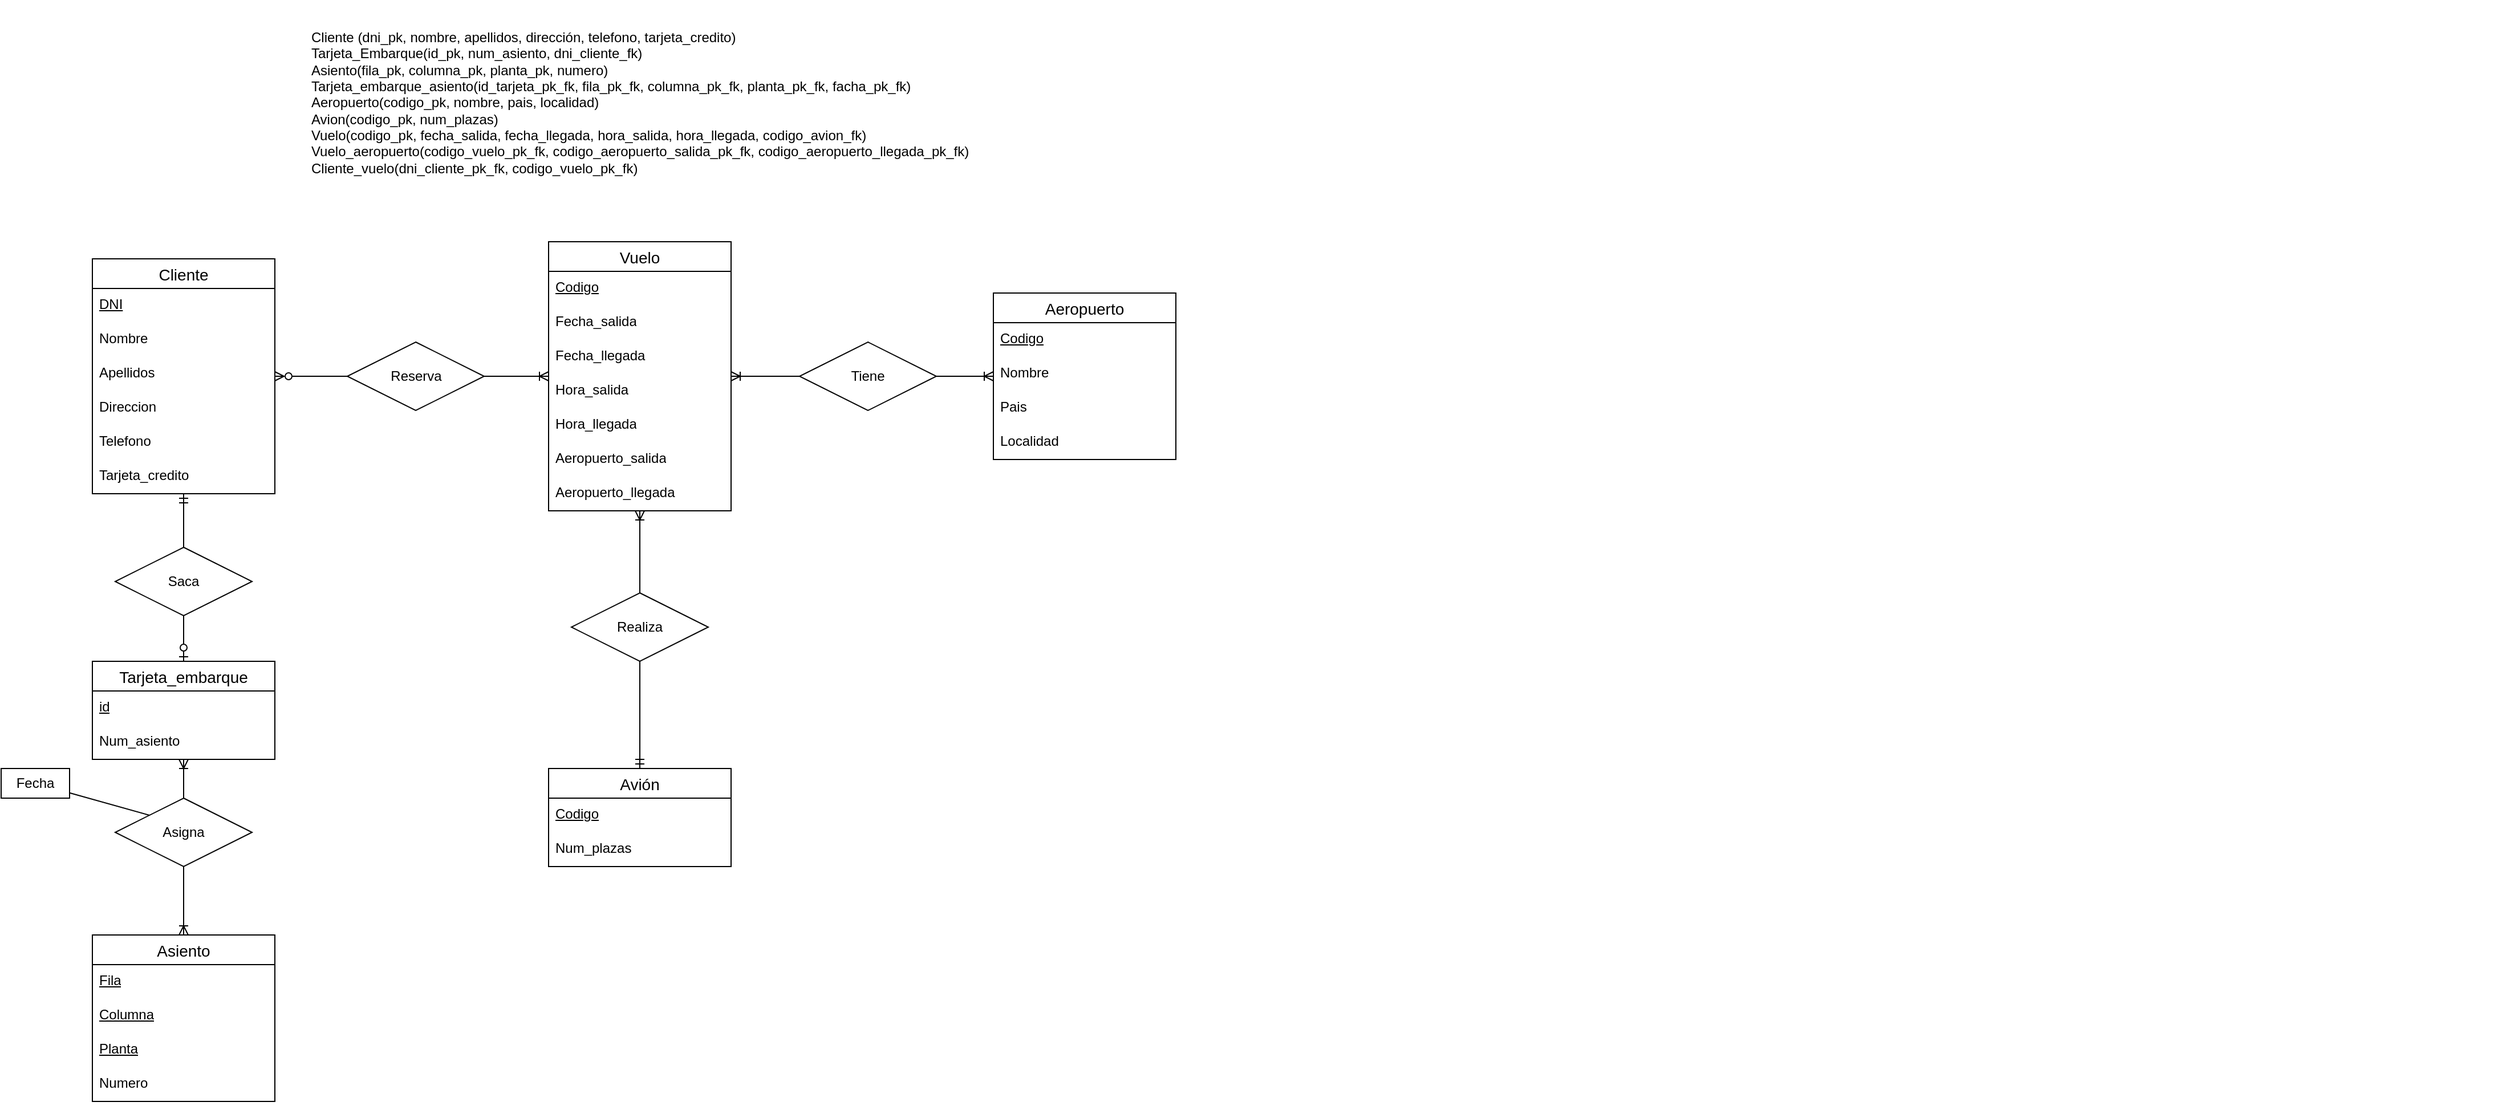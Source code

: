 <mxfile version="22.0.6" type="github">
  <diagram name="Página-1" id="l6IsVmBgS7k2f2XV-Fps">
    <mxGraphModel dx="1434" dy="1937" grid="1" gridSize="10" guides="1" tooltips="1" connect="1" arrows="1" fold="1" page="1" pageScale="1" pageWidth="827" pageHeight="1169" math="0" shadow="0">
      <root>
        <mxCell id="0" />
        <mxCell id="1" parent="0" />
        <mxCell id="sCebcdsK1RZy2Htt7rPU-1" value="Cliente" style="swimlane;fontStyle=0;childLayout=stackLayout;horizontal=1;startSize=26;horizontalStack=0;resizeParent=1;resizeParentMax=0;resizeLast=0;collapsible=1;marginBottom=0;align=center;fontSize=14;" parent="1" vertex="1">
          <mxGeometry x="190" y="127" width="160" height="206" as="geometry" />
        </mxCell>
        <mxCell id="sCebcdsK1RZy2Htt7rPU-2" value="&lt;u&gt;DNI&lt;/u&gt;" style="text;strokeColor=none;fillColor=none;spacingLeft=4;spacingRight=4;overflow=hidden;rotatable=0;points=[[0,0.5],[1,0.5]];portConstraint=eastwest;fontSize=12;whiteSpace=wrap;html=1;" parent="sCebcdsK1RZy2Htt7rPU-1" vertex="1">
          <mxGeometry y="26" width="160" height="30" as="geometry" />
        </mxCell>
        <mxCell id="sCebcdsK1RZy2Htt7rPU-3" value="Nombre" style="text;strokeColor=none;fillColor=none;spacingLeft=4;spacingRight=4;overflow=hidden;rotatable=0;points=[[0,0.5],[1,0.5]];portConstraint=eastwest;fontSize=12;whiteSpace=wrap;html=1;" parent="sCebcdsK1RZy2Htt7rPU-1" vertex="1">
          <mxGeometry y="56" width="160" height="30" as="geometry" />
        </mxCell>
        <mxCell id="sCebcdsK1RZy2Htt7rPU-4" value="Apellidos" style="text;strokeColor=none;fillColor=none;spacingLeft=4;spacingRight=4;overflow=hidden;rotatable=0;points=[[0,0.5],[1,0.5]];portConstraint=eastwest;fontSize=12;whiteSpace=wrap;html=1;" parent="sCebcdsK1RZy2Htt7rPU-1" vertex="1">
          <mxGeometry y="86" width="160" height="30" as="geometry" />
        </mxCell>
        <mxCell id="sCebcdsK1RZy2Htt7rPU-28" value="Direccion" style="text;strokeColor=none;fillColor=none;spacingLeft=4;spacingRight=4;overflow=hidden;rotatable=0;points=[[0,0.5],[1,0.5]];portConstraint=eastwest;fontSize=12;whiteSpace=wrap;html=1;" parent="sCebcdsK1RZy2Htt7rPU-1" vertex="1">
          <mxGeometry y="116" width="160" height="30" as="geometry" />
        </mxCell>
        <mxCell id="sCebcdsK1RZy2Htt7rPU-29" value="Telefono" style="text;strokeColor=none;fillColor=none;spacingLeft=4;spacingRight=4;overflow=hidden;rotatable=0;points=[[0,0.5],[1,0.5]];portConstraint=eastwest;fontSize=12;whiteSpace=wrap;html=1;" parent="sCebcdsK1RZy2Htt7rPU-1" vertex="1">
          <mxGeometry y="146" width="160" height="30" as="geometry" />
        </mxCell>
        <mxCell id="sCebcdsK1RZy2Htt7rPU-31" value="Tarjeta_credito" style="text;strokeColor=none;fillColor=none;spacingLeft=4;spacingRight=4;overflow=hidden;rotatable=0;points=[[0,0.5],[1,0.5]];portConstraint=eastwest;fontSize=12;whiteSpace=wrap;html=1;" parent="sCebcdsK1RZy2Htt7rPU-1" vertex="1">
          <mxGeometry y="176" width="160" height="30" as="geometry" />
        </mxCell>
        <mxCell id="sCebcdsK1RZy2Htt7rPU-9" value="Vuelo" style="swimlane;fontStyle=0;childLayout=stackLayout;horizontal=1;startSize=26;horizontalStack=0;resizeParent=1;resizeParentMax=0;resizeLast=0;collapsible=1;marginBottom=0;align=center;fontSize=14;" parent="1" vertex="1">
          <mxGeometry x="590" y="112" width="160" height="236" as="geometry" />
        </mxCell>
        <mxCell id="sCebcdsK1RZy2Htt7rPU-10" value="&lt;u&gt;Codigo&lt;/u&gt;" style="text;strokeColor=none;fillColor=none;spacingLeft=4;spacingRight=4;overflow=hidden;rotatable=0;points=[[0,0.5],[1,0.5]];portConstraint=eastwest;fontSize=12;whiteSpace=wrap;html=1;" parent="sCebcdsK1RZy2Htt7rPU-9" vertex="1">
          <mxGeometry y="26" width="160" height="30" as="geometry" />
        </mxCell>
        <mxCell id="sCebcdsK1RZy2Htt7rPU-11" value="Fecha_salida" style="text;strokeColor=none;fillColor=none;spacingLeft=4;spacingRight=4;overflow=hidden;rotatable=0;points=[[0,0.5],[1,0.5]];portConstraint=eastwest;fontSize=12;whiteSpace=wrap;html=1;" parent="sCebcdsK1RZy2Htt7rPU-9" vertex="1">
          <mxGeometry y="56" width="160" height="30" as="geometry" />
        </mxCell>
        <mxCell id="sCebcdsK1RZy2Htt7rPU-21" value="Fecha_llegada" style="text;strokeColor=none;fillColor=none;spacingLeft=4;spacingRight=4;overflow=hidden;rotatable=0;points=[[0,0.5],[1,0.5]];portConstraint=eastwest;fontSize=12;whiteSpace=wrap;html=1;" parent="sCebcdsK1RZy2Htt7rPU-9" vertex="1">
          <mxGeometry y="86" width="160" height="30" as="geometry" />
        </mxCell>
        <mxCell id="sCebcdsK1RZy2Htt7rPU-12" value="Hora_salida" style="text;strokeColor=none;fillColor=none;spacingLeft=4;spacingRight=4;overflow=hidden;rotatable=0;points=[[0,0.5],[1,0.5]];portConstraint=eastwest;fontSize=12;whiteSpace=wrap;html=1;" parent="sCebcdsK1RZy2Htt7rPU-9" vertex="1">
          <mxGeometry y="116" width="160" height="30" as="geometry" />
        </mxCell>
        <mxCell id="sCebcdsK1RZy2Htt7rPU-18" value="Hora_llegada" style="text;strokeColor=none;fillColor=none;spacingLeft=4;spacingRight=4;overflow=hidden;rotatable=0;points=[[0,0.5],[1,0.5]];portConstraint=eastwest;fontSize=12;whiteSpace=wrap;html=1;" parent="sCebcdsK1RZy2Htt7rPU-9" vertex="1">
          <mxGeometry y="146" width="160" height="30" as="geometry" />
        </mxCell>
        <mxCell id="sCebcdsK1RZy2Htt7rPU-19" value="Aeropuerto_salida" style="text;strokeColor=none;fillColor=none;spacingLeft=4;spacingRight=4;overflow=hidden;rotatable=0;points=[[0,0.5],[1,0.5]];portConstraint=eastwest;fontSize=12;whiteSpace=wrap;html=1;" parent="sCebcdsK1RZy2Htt7rPU-9" vertex="1">
          <mxGeometry y="176" width="160" height="30" as="geometry" />
        </mxCell>
        <mxCell id="sCebcdsK1RZy2Htt7rPU-20" value="Aeropuerto_llegada" style="text;strokeColor=none;fillColor=none;spacingLeft=4;spacingRight=4;overflow=hidden;rotatable=0;points=[[0,0.5],[1,0.5]];portConstraint=eastwest;fontSize=12;whiteSpace=wrap;html=1;" parent="sCebcdsK1RZy2Htt7rPU-9" vertex="1">
          <mxGeometry y="206" width="160" height="30" as="geometry" />
        </mxCell>
        <mxCell id="sCebcdsK1RZy2Htt7rPU-13" value="Asiento" style="swimlane;fontStyle=0;childLayout=stackLayout;horizontal=1;startSize=26;horizontalStack=0;resizeParent=1;resizeParentMax=0;resizeLast=0;collapsible=1;marginBottom=0;align=center;fontSize=14;" parent="1" vertex="1">
          <mxGeometry x="190" y="720" width="160" height="146" as="geometry" />
        </mxCell>
        <mxCell id="sCebcdsK1RZy2Htt7rPU-15" value="&lt;u&gt;Fila&lt;/u&gt;" style="text;strokeColor=none;fillColor=none;spacingLeft=4;spacingRight=4;overflow=hidden;rotatable=0;points=[[0,0.5],[1,0.5]];portConstraint=eastwest;fontSize=12;whiteSpace=wrap;html=1;" parent="sCebcdsK1RZy2Htt7rPU-13" vertex="1">
          <mxGeometry y="26" width="160" height="30" as="geometry" />
        </mxCell>
        <mxCell id="sCebcdsK1RZy2Htt7rPU-16" value="&lt;u&gt;Columna&lt;/u&gt;" style="text;strokeColor=none;fillColor=none;spacingLeft=4;spacingRight=4;overflow=hidden;rotatable=0;points=[[0,0.5],[1,0.5]];portConstraint=eastwest;fontSize=12;whiteSpace=wrap;html=1;" parent="sCebcdsK1RZy2Htt7rPU-13" vertex="1">
          <mxGeometry y="56" width="160" height="30" as="geometry" />
        </mxCell>
        <mxCell id="sCebcdsK1RZy2Htt7rPU-17" value="&lt;u&gt;Planta&lt;/u&gt;" style="text;strokeColor=none;fillColor=none;spacingLeft=4;spacingRight=4;overflow=hidden;rotatable=0;points=[[0,0.5],[1,0.5]];portConstraint=eastwest;fontSize=12;whiteSpace=wrap;html=1;" parent="sCebcdsK1RZy2Htt7rPU-13" vertex="1">
          <mxGeometry y="86" width="160" height="30" as="geometry" />
        </mxCell>
        <mxCell id="sCebcdsK1RZy2Htt7rPU-14" value="Numero" style="text;strokeColor=none;fillColor=none;spacingLeft=4;spacingRight=4;overflow=hidden;rotatable=0;points=[[0,0.5],[1,0.5]];portConstraint=eastwest;fontSize=12;whiteSpace=wrap;html=1;" parent="sCebcdsK1RZy2Htt7rPU-13" vertex="1">
          <mxGeometry y="116" width="160" height="30" as="geometry" />
        </mxCell>
        <mxCell id="sCebcdsK1RZy2Htt7rPU-22" value="Aeropuerto" style="swimlane;fontStyle=0;childLayout=stackLayout;horizontal=1;startSize=26;horizontalStack=0;resizeParent=1;resizeParentMax=0;resizeLast=0;collapsible=1;marginBottom=0;align=center;fontSize=14;" parent="1" vertex="1">
          <mxGeometry x="980" y="157" width="160" height="146" as="geometry" />
        </mxCell>
        <mxCell id="sCebcdsK1RZy2Htt7rPU-26" value="&lt;u&gt;Codigo&lt;/u&gt;" style="text;strokeColor=none;fillColor=none;spacingLeft=4;spacingRight=4;overflow=hidden;rotatable=0;points=[[0,0.5],[1,0.5]];portConstraint=eastwest;fontSize=12;whiteSpace=wrap;html=1;" parent="sCebcdsK1RZy2Htt7rPU-22" vertex="1">
          <mxGeometry y="26" width="160" height="30" as="geometry" />
        </mxCell>
        <mxCell id="sCebcdsK1RZy2Htt7rPU-23" value="Nombre" style="text;strokeColor=none;fillColor=none;spacingLeft=4;spacingRight=4;overflow=hidden;rotatable=0;points=[[0,0.5],[1,0.5]];portConstraint=eastwest;fontSize=12;whiteSpace=wrap;html=1;" parent="sCebcdsK1RZy2Htt7rPU-22" vertex="1">
          <mxGeometry y="56" width="160" height="30" as="geometry" />
        </mxCell>
        <mxCell id="sCebcdsK1RZy2Htt7rPU-24" value="Pais" style="text;strokeColor=none;fillColor=none;spacingLeft=4;spacingRight=4;overflow=hidden;rotatable=0;points=[[0,0.5],[1,0.5]];portConstraint=eastwest;fontSize=12;whiteSpace=wrap;html=1;" parent="sCebcdsK1RZy2Htt7rPU-22" vertex="1">
          <mxGeometry y="86" width="160" height="30" as="geometry" />
        </mxCell>
        <mxCell id="sCebcdsK1RZy2Htt7rPU-30" value="Localidad" style="text;strokeColor=none;fillColor=none;spacingLeft=4;spacingRight=4;overflow=hidden;rotatable=0;points=[[0,0.5],[1,0.5]];portConstraint=eastwest;fontSize=12;whiteSpace=wrap;html=1;" parent="sCebcdsK1RZy2Htt7rPU-22" vertex="1">
          <mxGeometry y="116" width="160" height="30" as="geometry" />
        </mxCell>
        <mxCell id="sCebcdsK1RZy2Htt7rPU-48" style="edgeStyle=orthogonalEdgeStyle;rounded=0;orthogonalLoop=1;jettySize=auto;html=1;exitX=0;exitY=0.5;exitDx=0;exitDy=0;endArrow=ERzeroToMany;endFill=0;" parent="1" source="sCebcdsK1RZy2Htt7rPU-33" target="sCebcdsK1RZy2Htt7rPU-1" edge="1">
          <mxGeometry relative="1" as="geometry" />
        </mxCell>
        <mxCell id="sCebcdsK1RZy2Htt7rPU-49" style="edgeStyle=orthogonalEdgeStyle;rounded=0;orthogonalLoop=1;jettySize=auto;html=1;exitX=1;exitY=0.5;exitDx=0;exitDy=0;endArrow=ERoneToMany;endFill=0;" parent="1" source="sCebcdsK1RZy2Htt7rPU-33" target="sCebcdsK1RZy2Htt7rPU-9" edge="1">
          <mxGeometry relative="1" as="geometry" />
        </mxCell>
        <mxCell id="sCebcdsK1RZy2Htt7rPU-33" value="&lt;div&gt;Reserva&lt;/div&gt;" style="shape=rhombus;perimeter=rhombusPerimeter;whiteSpace=wrap;html=1;align=center;" parent="1" vertex="1">
          <mxGeometry x="413.5" y="200" width="120" height="60" as="geometry" />
        </mxCell>
        <mxCell id="sCebcdsK1RZy2Htt7rPU-35" value="Tarjeta_embarque" style="swimlane;fontStyle=0;childLayout=stackLayout;horizontal=1;startSize=26;horizontalStack=0;resizeParent=1;resizeParentMax=0;resizeLast=0;collapsible=1;marginBottom=0;align=center;fontSize=14;" parent="1" vertex="1">
          <mxGeometry x="190" y="480" width="160" height="86" as="geometry" />
        </mxCell>
        <mxCell id="sCebcdsK1RZy2Htt7rPU-36" value="&lt;u&gt;id&lt;/u&gt;" style="text;strokeColor=none;fillColor=none;spacingLeft=4;spacingRight=4;overflow=hidden;rotatable=0;points=[[0,0.5],[1,0.5]];portConstraint=eastwest;fontSize=12;whiteSpace=wrap;html=1;" parent="sCebcdsK1RZy2Htt7rPU-35" vertex="1">
          <mxGeometry y="26" width="160" height="30" as="geometry" />
        </mxCell>
        <mxCell id="CdaPfv8RH0Qr_2A9suBW-2" value="Num_asiento" style="text;strokeColor=none;fillColor=none;spacingLeft=4;spacingRight=4;overflow=hidden;rotatable=0;points=[[0,0.5],[1,0.5]];portConstraint=eastwest;fontSize=12;whiteSpace=wrap;html=1;" parent="sCebcdsK1RZy2Htt7rPU-35" vertex="1">
          <mxGeometry y="56" width="160" height="30" as="geometry" />
        </mxCell>
        <mxCell id="sCebcdsK1RZy2Htt7rPU-39" value="Avión" style="swimlane;fontStyle=0;childLayout=stackLayout;horizontal=1;startSize=26;horizontalStack=0;resizeParent=1;resizeParentMax=0;resizeLast=0;collapsible=1;marginBottom=0;align=center;fontSize=14;" parent="1" vertex="1">
          <mxGeometry x="590" y="574" width="160" height="86" as="geometry" />
        </mxCell>
        <mxCell id="sCebcdsK1RZy2Htt7rPU-41" value="&lt;u&gt;Codigo&lt;/u&gt;" style="text;strokeColor=none;fillColor=none;spacingLeft=4;spacingRight=4;overflow=hidden;rotatable=0;points=[[0,0.5],[1,0.5]];portConstraint=eastwest;fontSize=12;whiteSpace=wrap;html=1;" parent="sCebcdsK1RZy2Htt7rPU-39" vertex="1">
          <mxGeometry y="26" width="160" height="30" as="geometry" />
        </mxCell>
        <mxCell id="sCebcdsK1RZy2Htt7rPU-40" value="&lt;div&gt;Num_plazas&lt;/div&gt;" style="text;strokeColor=none;fillColor=none;spacingLeft=4;spacingRight=4;overflow=hidden;rotatable=0;points=[[0,0.5],[1,0.5]];portConstraint=eastwest;fontSize=12;whiteSpace=wrap;html=1;" parent="sCebcdsK1RZy2Htt7rPU-39" vertex="1">
          <mxGeometry y="56" width="160" height="30" as="geometry" />
        </mxCell>
        <mxCell id="sCebcdsK1RZy2Htt7rPU-51" style="edgeStyle=orthogonalEdgeStyle;rounded=0;orthogonalLoop=1;jettySize=auto;html=1;endArrow=ERoneToMany;endFill=0;startArrow=ERoneToMany;startFill=0;" parent="1" source="sCebcdsK1RZy2Htt7rPU-9" target="sCebcdsK1RZy2Htt7rPU-22" edge="1">
          <mxGeometry relative="1" as="geometry">
            <mxPoint x="800" y="230" as="sourcePoint" />
          </mxGeometry>
        </mxCell>
        <mxCell id="sCebcdsK1RZy2Htt7rPU-52" style="edgeStyle=orthogonalEdgeStyle;rounded=0;orthogonalLoop=1;jettySize=auto;html=1;endArrow=ERmandOne;endFill=0;startArrow=ERoneToMany;startFill=0;" parent="1" source="sCebcdsK1RZy2Htt7rPU-9" target="sCebcdsK1RZy2Htt7rPU-39" edge="1">
          <mxGeometry relative="1" as="geometry">
            <mxPoint x="670" y="520" as="sourcePoint" />
          </mxGeometry>
        </mxCell>
        <mxCell id="sCebcdsK1RZy2Htt7rPU-53" style="edgeStyle=orthogonalEdgeStyle;rounded=0;orthogonalLoop=1;jettySize=auto;html=1;exitX=0.5;exitY=0;exitDx=0;exitDy=0;endArrow=ERmandOne;endFill=0;" parent="1" source="sCebcdsK1RZy2Htt7rPU-46" target="sCebcdsK1RZy2Htt7rPU-1" edge="1">
          <mxGeometry relative="1" as="geometry" />
        </mxCell>
        <mxCell id="sCebcdsK1RZy2Htt7rPU-54" style="edgeStyle=orthogonalEdgeStyle;rounded=0;orthogonalLoop=1;jettySize=auto;html=1;exitX=0.5;exitY=1;exitDx=0;exitDy=0;endArrow=ERzeroToOne;endFill=0;" parent="1" source="sCebcdsK1RZy2Htt7rPU-46" target="sCebcdsK1RZy2Htt7rPU-35" edge="1">
          <mxGeometry relative="1" as="geometry" />
        </mxCell>
        <mxCell id="sCebcdsK1RZy2Htt7rPU-46" value="Saca" style="shape=rhombus;perimeter=rhombusPerimeter;whiteSpace=wrap;html=1;align=center;" parent="1" vertex="1">
          <mxGeometry x="210" y="380" width="120" height="60" as="geometry" />
        </mxCell>
        <mxCell id="sCebcdsK1RZy2Htt7rPU-56" style="edgeStyle=orthogonalEdgeStyle;rounded=0;orthogonalLoop=1;jettySize=auto;html=1;exitX=0.5;exitY=0;exitDx=0;exitDy=0;endArrow=ERoneToMany;endFill=0;" parent="1" source="sCebcdsK1RZy2Htt7rPU-47" target="sCebcdsK1RZy2Htt7rPU-35" edge="1">
          <mxGeometry relative="1" as="geometry" />
        </mxCell>
        <mxCell id="sCebcdsK1RZy2Htt7rPU-57" style="edgeStyle=orthogonalEdgeStyle;rounded=0;orthogonalLoop=1;jettySize=auto;html=1;exitX=0.5;exitY=1;exitDx=0;exitDy=0;endArrow=ERoneToMany;endFill=0;" parent="1" source="sCebcdsK1RZy2Htt7rPU-47" target="sCebcdsK1RZy2Htt7rPU-13" edge="1">
          <mxGeometry relative="1" as="geometry" />
        </mxCell>
        <mxCell id="sCebcdsK1RZy2Htt7rPU-47" value="Asigna" style="shape=rhombus;perimeter=rhombusPerimeter;whiteSpace=wrap;html=1;align=center;" parent="1" vertex="1">
          <mxGeometry x="210" y="600" width="120" height="60" as="geometry" />
        </mxCell>
        <mxCell id="CdaPfv8RH0Qr_2A9suBW-4" value="Cliente (dni_pk, nombre, apellidos, dirección, telefono, tarjeta_credito)&lt;br&gt;Tarjeta_Embarque(id_pk, num_asiento, dni_cliente_fk)&lt;br&gt;Asiento(fila_pk, columna_pk, planta_pk, numero)&lt;br&gt;Tarjeta_embarque_asiento(id_tarjeta_pk_fk, fila_pk_fk, columna_pk_fk, planta_pk_fk, facha_pk_fk)&lt;br&gt;Aeropuerto(codigo_pk, nombre, pais, localidad)&lt;br&gt;Avion(codigo_pk, num_plazas)&lt;br&gt;Vuelo(codigo_pk, fecha_salida, fecha_llegada, hora_salida, hora_llegada, codigo_avion_fk)&lt;br&gt;Vuelo_aeropuerto(codigo_vuelo_pk_fk, codigo_aeropuerto_salida_pk_fk, codigo_aeropuerto_llegada_pk_fk)&lt;br&gt;Cliente_vuelo(dni_cliente_pk_fk, codigo_vuelo_pk_fk)" style="text;html=1;strokeColor=none;fillColor=none;align=left;verticalAlign=middle;whiteSpace=wrap;rounded=0;" parent="1" vertex="1">
          <mxGeometry x="380" y="-100" width="1920" height="180" as="geometry" />
        </mxCell>
        <mxCell id="CdaPfv8RH0Qr_2A9suBW-13" value="" style="endArrow=none;html=1;rounded=0;entryX=0;entryY=0;entryDx=0;entryDy=0;" parent="1" source="CdaPfv8RH0Qr_2A9suBW-14" target="sCebcdsK1RZy2Htt7rPU-47" edge="1">
          <mxGeometry width="50" height="50" relative="1" as="geometry">
            <mxPoint x="160" y="600" as="sourcePoint" />
            <mxPoint x="120" y="590" as="targetPoint" />
          </mxGeometry>
        </mxCell>
        <mxCell id="CdaPfv8RH0Qr_2A9suBW-14" value="Fecha" style="whiteSpace=wrap;html=1;align=center;" parent="1" vertex="1">
          <mxGeometry x="110" y="574" width="60" height="26" as="geometry" />
        </mxCell>
        <mxCell id="CdaPfv8RH0Qr_2A9suBW-15" value="Realiza" style="shape=rhombus;perimeter=rhombusPerimeter;whiteSpace=wrap;html=1;align=center;" parent="1" vertex="1">
          <mxGeometry x="610" y="420" width="120" height="60" as="geometry" />
        </mxCell>
        <mxCell id="CdaPfv8RH0Qr_2A9suBW-16" value="Tiene" style="shape=rhombus;perimeter=rhombusPerimeter;whiteSpace=wrap;html=1;align=center;" parent="1" vertex="1">
          <mxGeometry x="810" y="200" width="120" height="60" as="geometry" />
        </mxCell>
      </root>
    </mxGraphModel>
  </diagram>
</mxfile>
